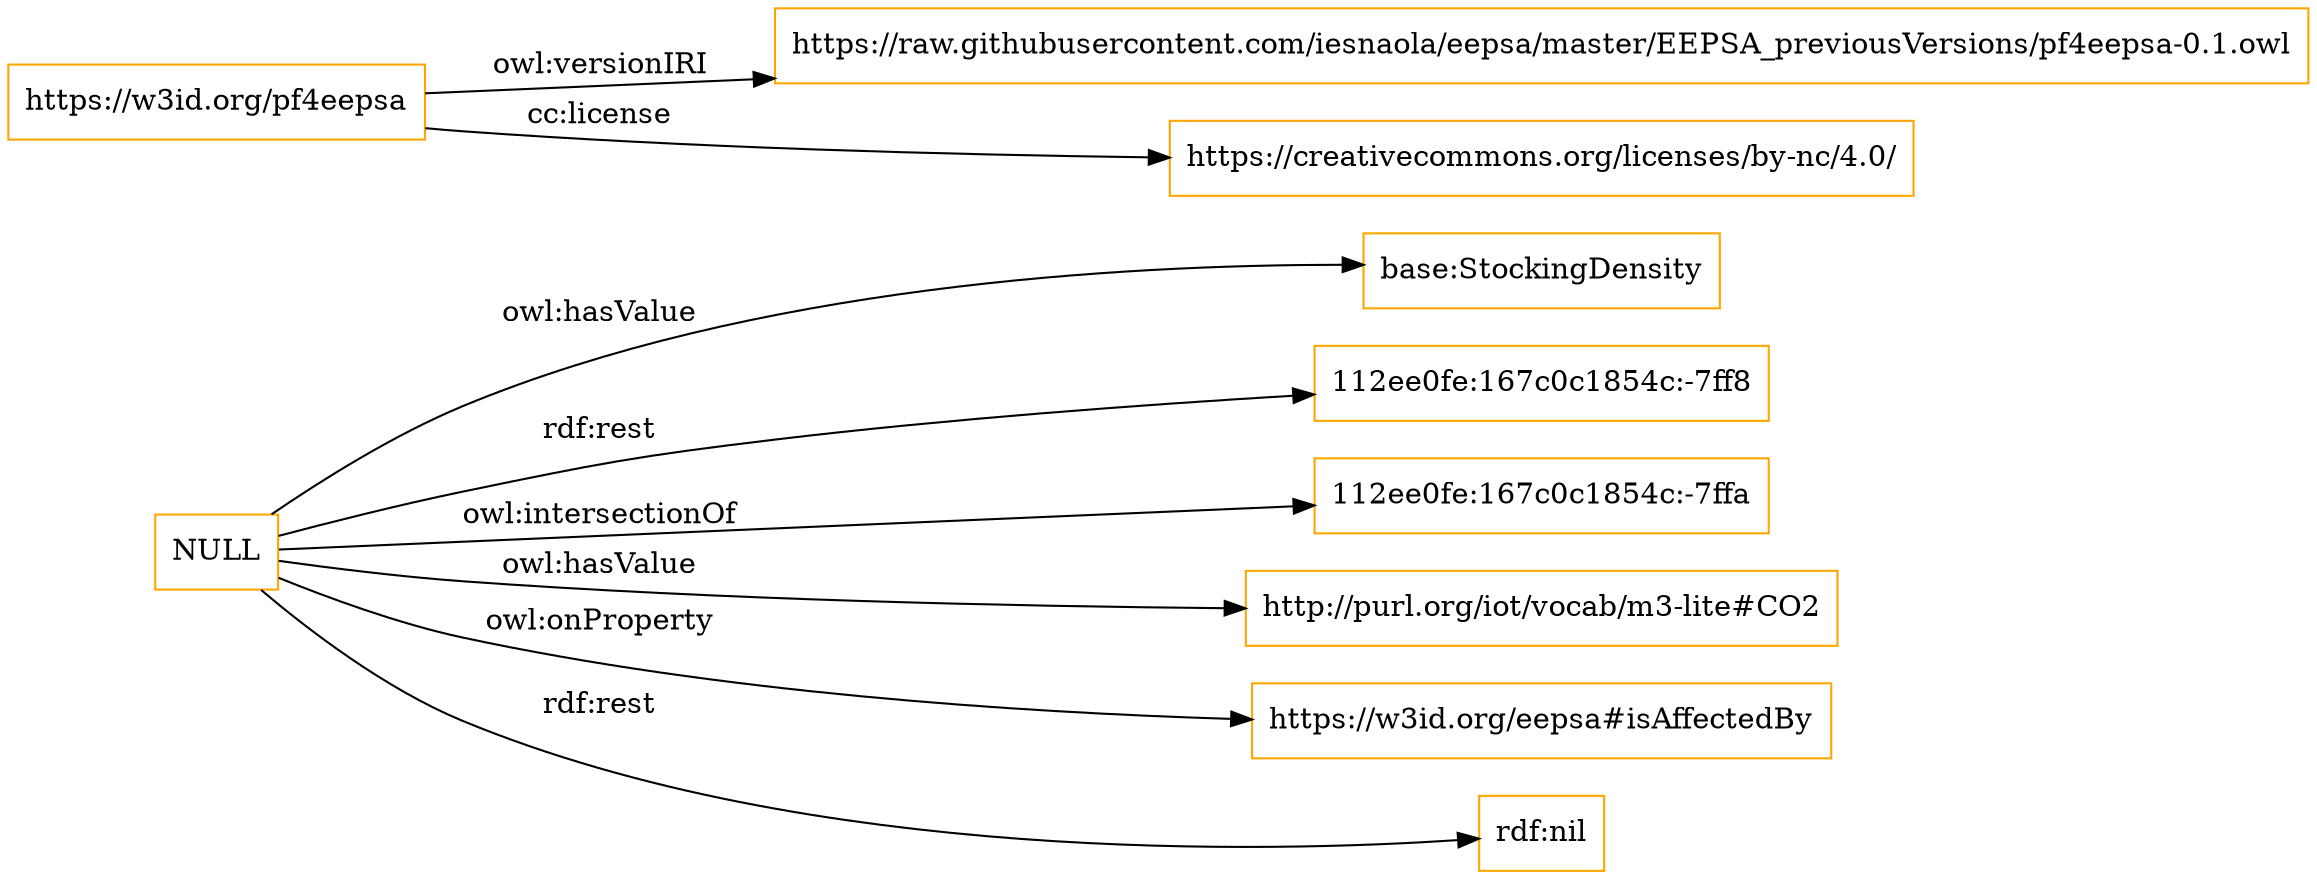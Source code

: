 digraph ar2dtool_diagram { 
rankdir=LR;
size="1501"
node [shape = rectangle, color="orange"]; "base:StockingDensity" ; /*classes style*/
	"NULL" -> "112ee0fe:167c0c1854c:-7ff8" [ label = "rdf:rest" ];
	"NULL" -> "112ee0fe:167c0c1854c:-7ffa" [ label = "owl:intersectionOf" ];
	"NULL" -> "base:StockingDensity" [ label = "owl:hasValue" ];
	"NULL" -> "http://purl.org/iot/vocab/m3-lite#CO2" [ label = "owl:hasValue" ];
	"NULL" -> "https://w3id.org/eepsa#isAffectedBy" [ label = "owl:onProperty" ];
	"NULL" -> "rdf:nil" [ label = "rdf:rest" ];
	"https://w3id.org/pf4eepsa" -> "https://raw.githubusercontent.com/iesnaola/eepsa/master/EEPSA_previousVersions/pf4eepsa-0.1.owl" [ label = "owl:versionIRI" ];
	"https://w3id.org/pf4eepsa" -> "https://creativecommons.org/licenses/by-nc/4.0/" [ label = "cc:license" ];

}
